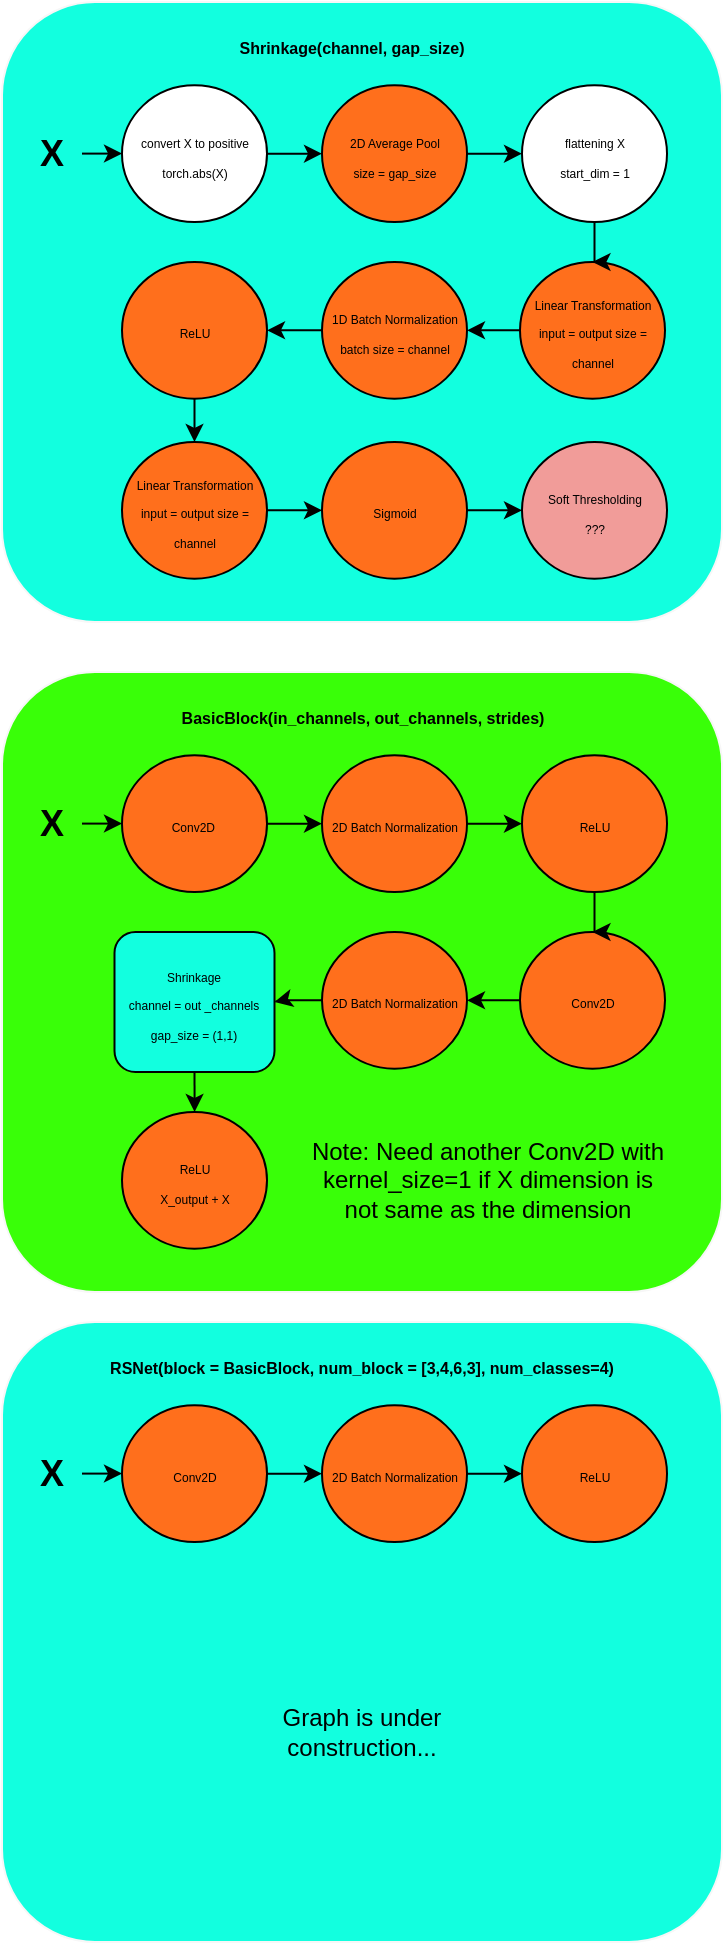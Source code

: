 <mxfile version="24.6.5" type="device">
  <diagram name="Page-1" id="XrbXIqW1gptE0XH8IbrC">
    <mxGraphModel dx="759" dy="307" grid="1" gridSize="10" guides="1" tooltips="1" connect="1" arrows="1" fold="1" page="1" pageScale="1" pageWidth="850" pageHeight="1100" math="0" shadow="0">
      <root>
        <mxCell id="0" />
        <mxCell id="1" parent="0" />
        <mxCell id="N-cFLn3UsdNvm5KqNZ8--30" value="" style="rounded=1;whiteSpace=wrap;html=1;fillColor=#12FFDF;strokeColor=#F7F7F7;" vertex="1" parent="1">
          <mxGeometry x="120" y="60" width="360" height="310" as="geometry" />
        </mxCell>
        <mxCell id="N-cFLn3UsdNvm5KqNZ8--2" value="&lt;font style=&quot;font-size: 8px;&quot;&gt;&lt;b style=&quot;&quot;&gt;Shrinkage(channel, gap_size)&lt;/b&gt;&lt;/font&gt;" style="text;html=1;align=center;verticalAlign=middle;whiteSpace=wrap;rounded=0;" vertex="1" parent="1">
          <mxGeometry x="220" y="61.67" width="150" height="40" as="geometry" />
        </mxCell>
        <mxCell id="N-cFLn3UsdNvm5KqNZ8--19" value="" style="edgeStyle=orthogonalEdgeStyle;rounded=0;orthogonalLoop=1;jettySize=auto;html=1;" edge="1" parent="1" source="N-cFLn3UsdNvm5KqNZ8--4" target="N-cFLn3UsdNvm5KqNZ8--6">
          <mxGeometry relative="1" as="geometry" />
        </mxCell>
        <mxCell id="N-cFLn3UsdNvm5KqNZ8--4" value="&lt;font style=&quot;font-size: 18px;&quot;&gt;&lt;b style=&quot;&quot;&gt;X&lt;/b&gt;&lt;/font&gt;" style="text;html=1;align=center;verticalAlign=middle;whiteSpace=wrap;rounded=0;" vertex="1" parent="1">
          <mxGeometry x="130" y="115.83" width="30" height="40" as="geometry" />
        </mxCell>
        <mxCell id="N-cFLn3UsdNvm5KqNZ8--20" value="" style="edgeStyle=orthogonalEdgeStyle;rounded=0;orthogonalLoop=1;jettySize=auto;html=1;" edge="1" parent="1" source="N-cFLn3UsdNvm5KqNZ8--6" target="N-cFLn3UsdNvm5KqNZ8--7">
          <mxGeometry relative="1" as="geometry" />
        </mxCell>
        <mxCell id="N-cFLn3UsdNvm5KqNZ8--6" value="&lt;font style=&quot;font-size: 6px;&quot;&gt;convert X to positive&lt;/font&gt;&lt;div&gt;&lt;font style=&quot;font-size: 6px;&quot;&gt;torch.abs(X)&lt;/font&gt;&lt;/div&gt;" style="ellipse;whiteSpace=wrap;html=1;movable=1;resizable=1;rotatable=1;deletable=1;editable=1;locked=0;connectable=1;" vertex="1" parent="1">
          <mxGeometry x="180" y="101.67" width="72.5" height="68.33" as="geometry" />
        </mxCell>
        <mxCell id="N-cFLn3UsdNvm5KqNZ8--22" value="" style="edgeStyle=orthogonalEdgeStyle;rounded=0;orthogonalLoop=1;jettySize=auto;html=1;" edge="1" parent="1" source="N-cFLn3UsdNvm5KqNZ8--7" target="N-cFLn3UsdNvm5KqNZ8--11">
          <mxGeometry relative="1" as="geometry" />
        </mxCell>
        <mxCell id="N-cFLn3UsdNvm5KqNZ8--7" value="&lt;span style=&quot;font-size: 6px;&quot;&gt;2D Average Pool&lt;/span&gt;&lt;div&gt;&lt;span style=&quot;font-size: 6px;&quot;&gt;size = gap_size&lt;/span&gt;&lt;/div&gt;" style="ellipse;whiteSpace=wrap;html=1;fillColor=#FF6F1C;" vertex="1" parent="1">
          <mxGeometry x="280" y="101.67" width="72.5" height="68.33" as="geometry" />
        </mxCell>
        <mxCell id="N-cFLn3UsdNvm5KqNZ8--24" value="" style="edgeStyle=orthogonalEdgeStyle;rounded=0;orthogonalLoop=1;jettySize=auto;html=1;" edge="1" parent="1" source="N-cFLn3UsdNvm5KqNZ8--10" target="N-cFLn3UsdNvm5KqNZ8--12">
          <mxGeometry relative="1" as="geometry" />
        </mxCell>
        <mxCell id="N-cFLn3UsdNvm5KqNZ8--10" value="&lt;span style=&quot;font-size: 6px;&quot;&gt;Linear Transformation&lt;/span&gt;&lt;div&gt;&lt;span style=&quot;font-size: 6px;&quot;&gt;input = output size = channel&lt;/span&gt;&lt;/div&gt;" style="ellipse;whiteSpace=wrap;html=1;fillColor=#FF6F1C;" vertex="1" parent="1">
          <mxGeometry x="379" y="190" width="72.5" height="68.33" as="geometry" />
        </mxCell>
        <mxCell id="N-cFLn3UsdNvm5KqNZ8--23" value="" style="edgeStyle=orthogonalEdgeStyle;rounded=0;orthogonalLoop=1;jettySize=auto;html=1;" edge="1" parent="1" source="N-cFLn3UsdNvm5KqNZ8--11" target="N-cFLn3UsdNvm5KqNZ8--10">
          <mxGeometry relative="1" as="geometry" />
        </mxCell>
        <mxCell id="N-cFLn3UsdNvm5KqNZ8--11" value="&lt;span style=&quot;font-size: 6px;&quot;&gt;flattening X&lt;/span&gt;&lt;div&gt;&lt;span style=&quot;font-size: 6px;&quot;&gt;start_dim = 1&lt;/span&gt;&lt;/div&gt;" style="ellipse;whiteSpace=wrap;html=1;" vertex="1" parent="1">
          <mxGeometry x="380" y="101.67" width="72.5" height="68.33" as="geometry" />
        </mxCell>
        <mxCell id="N-cFLn3UsdNvm5KqNZ8--25" value="" style="edgeStyle=orthogonalEdgeStyle;rounded=0;orthogonalLoop=1;jettySize=auto;html=1;" edge="1" parent="1" source="N-cFLn3UsdNvm5KqNZ8--12" target="N-cFLn3UsdNvm5KqNZ8--14">
          <mxGeometry relative="1" as="geometry" />
        </mxCell>
        <mxCell id="N-cFLn3UsdNvm5KqNZ8--12" value="&lt;span style=&quot;font-size: 6px;&quot;&gt;1D Batch Normalization&lt;/span&gt;&lt;div&gt;&lt;span style=&quot;font-size: 6px;&quot;&gt;batch size = channel&lt;/span&gt;&lt;/div&gt;" style="ellipse;whiteSpace=wrap;html=1;fillColor=#FF6F1C;" vertex="1" parent="1">
          <mxGeometry x="280" y="190" width="72.5" height="68.33" as="geometry" />
        </mxCell>
        <mxCell id="N-cFLn3UsdNvm5KqNZ8--26" value="" style="edgeStyle=orthogonalEdgeStyle;rounded=0;orthogonalLoop=1;jettySize=auto;html=1;" edge="1" parent="1" source="N-cFLn3UsdNvm5KqNZ8--14" target="N-cFLn3UsdNvm5KqNZ8--16">
          <mxGeometry relative="1" as="geometry" />
        </mxCell>
        <mxCell id="N-cFLn3UsdNvm5KqNZ8--14" value="&lt;span style=&quot;font-size: 6px;&quot;&gt;ReLU&lt;/span&gt;" style="ellipse;whiteSpace=wrap;html=1;fillColor=#FF6F1C;" vertex="1" parent="1">
          <mxGeometry x="180" y="190" width="72.5" height="68.33" as="geometry" />
        </mxCell>
        <mxCell id="N-cFLn3UsdNvm5KqNZ8--29" value="" style="edgeStyle=orthogonalEdgeStyle;rounded=0;orthogonalLoop=1;jettySize=auto;html=1;" edge="1" parent="1" source="N-cFLn3UsdNvm5KqNZ8--15" target="N-cFLn3UsdNvm5KqNZ8--28">
          <mxGeometry relative="1" as="geometry" />
        </mxCell>
        <mxCell id="N-cFLn3UsdNvm5KqNZ8--15" value="&lt;span style=&quot;font-size: 6px;&quot;&gt;Sigmoid&lt;/span&gt;" style="ellipse;whiteSpace=wrap;html=1;fillColor=#FF6F1C;" vertex="1" parent="1">
          <mxGeometry x="280" y="280" width="72.5" height="68.33" as="geometry" />
        </mxCell>
        <mxCell id="N-cFLn3UsdNvm5KqNZ8--27" value="" style="edgeStyle=orthogonalEdgeStyle;rounded=0;orthogonalLoop=1;jettySize=auto;html=1;" edge="1" parent="1" source="N-cFLn3UsdNvm5KqNZ8--16" target="N-cFLn3UsdNvm5KqNZ8--15">
          <mxGeometry relative="1" as="geometry" />
        </mxCell>
        <mxCell id="N-cFLn3UsdNvm5KqNZ8--16" value="&lt;span style=&quot;font-size: 6px;&quot;&gt;Linear Transformation&lt;/span&gt;&lt;div&gt;&lt;span style=&quot;font-size: 6px;&quot;&gt;input = output size = channel&lt;/span&gt;&lt;/div&gt;" style="ellipse;whiteSpace=wrap;html=1;fillColor=#FF6F1C;" vertex="1" parent="1">
          <mxGeometry x="180" y="280" width="72.5" height="68.33" as="geometry" />
        </mxCell>
        <mxCell id="N-cFLn3UsdNvm5KqNZ8--28" value="&lt;span style=&quot;font-size: 6px;&quot;&gt;Soft Thresholding&lt;/span&gt;&lt;div&gt;&lt;span style=&quot;font-size: 6px;&quot;&gt;???&lt;/span&gt;&lt;/div&gt;" style="ellipse;whiteSpace=wrap;html=1;fillColor=#F19C99;" vertex="1" parent="1">
          <mxGeometry x="380" y="280" width="72.5" height="68.33" as="geometry" />
        </mxCell>
        <mxCell id="N-cFLn3UsdNvm5KqNZ8--31" value="" style="rounded=1;whiteSpace=wrap;html=1;fillColor=#39FF08;strokeColor=#F7F7F7;" vertex="1" parent="1">
          <mxGeometry x="120" y="395" width="360" height="310" as="geometry" />
        </mxCell>
        <mxCell id="N-cFLn3UsdNvm5KqNZ8--32" value="&lt;font style=&quot;font-size: 8px;&quot;&gt;&lt;b style=&quot;&quot;&gt;BasicBlock(in_channels, out_channels, strides)&lt;/b&gt;&lt;/font&gt;" style="text;html=1;align=center;verticalAlign=middle;whiteSpace=wrap;rounded=0;" vertex="1" parent="1">
          <mxGeometry x="207.5" y="396.67" width="185" height="40" as="geometry" />
        </mxCell>
        <mxCell id="N-cFLn3UsdNvm5KqNZ8--33" value="" style="edgeStyle=orthogonalEdgeStyle;rounded=0;orthogonalLoop=1;jettySize=auto;html=1;" edge="1" source="N-cFLn3UsdNvm5KqNZ8--34" target="N-cFLn3UsdNvm5KqNZ8--36" parent="1">
          <mxGeometry relative="1" as="geometry" />
        </mxCell>
        <mxCell id="N-cFLn3UsdNvm5KqNZ8--34" value="&lt;font style=&quot;font-size: 18px;&quot;&gt;&lt;b style=&quot;&quot;&gt;X&lt;/b&gt;&lt;/font&gt;" style="text;html=1;align=center;verticalAlign=middle;whiteSpace=wrap;rounded=0;" vertex="1" parent="1">
          <mxGeometry x="130" y="450.83" width="30" height="40" as="geometry" />
        </mxCell>
        <mxCell id="N-cFLn3UsdNvm5KqNZ8--35" value="" style="edgeStyle=orthogonalEdgeStyle;rounded=0;orthogonalLoop=1;jettySize=auto;html=1;" edge="1" source="N-cFLn3UsdNvm5KqNZ8--36" target="N-cFLn3UsdNvm5KqNZ8--38" parent="1">
          <mxGeometry relative="1" as="geometry" />
        </mxCell>
        <mxCell id="N-cFLn3UsdNvm5KqNZ8--36" value="&lt;span style=&quot;font-size: 6px;&quot;&gt;Conv2D&amp;nbsp;&lt;/span&gt;" style="ellipse;whiteSpace=wrap;html=1;movable=1;resizable=1;rotatable=1;deletable=1;editable=1;locked=0;connectable=1;fillColor=#FF6F1C;" vertex="1" parent="1">
          <mxGeometry x="180" y="436.67" width="72.5" height="68.33" as="geometry" />
        </mxCell>
        <mxCell id="N-cFLn3UsdNvm5KqNZ8--37" value="" style="edgeStyle=orthogonalEdgeStyle;rounded=0;orthogonalLoop=1;jettySize=auto;html=1;" edge="1" source="N-cFLn3UsdNvm5KqNZ8--38" target="N-cFLn3UsdNvm5KqNZ8--42" parent="1">
          <mxGeometry relative="1" as="geometry" />
        </mxCell>
        <mxCell id="N-cFLn3UsdNvm5KqNZ8--38" value="&lt;span style=&quot;font-size: 6px;&quot;&gt;2D Batch Normalization&lt;/span&gt;" style="ellipse;whiteSpace=wrap;html=1;fillColor=#FF6F1C;" vertex="1" parent="1">
          <mxGeometry x="280" y="436.67" width="72.5" height="68.33" as="geometry" />
        </mxCell>
        <mxCell id="N-cFLn3UsdNvm5KqNZ8--39" value="" style="edgeStyle=orthogonalEdgeStyle;rounded=0;orthogonalLoop=1;jettySize=auto;html=1;" edge="1" source="N-cFLn3UsdNvm5KqNZ8--40" target="N-cFLn3UsdNvm5KqNZ8--44" parent="1">
          <mxGeometry relative="1" as="geometry" />
        </mxCell>
        <mxCell id="N-cFLn3UsdNvm5KqNZ8--40" value="&lt;span style=&quot;font-size: 6px;&quot;&gt;Conv2D&lt;/span&gt;" style="ellipse;whiteSpace=wrap;html=1;fillColor=#FF6F1C;" vertex="1" parent="1">
          <mxGeometry x="379" y="525" width="72.5" height="68.33" as="geometry" />
        </mxCell>
        <mxCell id="N-cFLn3UsdNvm5KqNZ8--41" value="" style="edgeStyle=orthogonalEdgeStyle;rounded=0;orthogonalLoop=1;jettySize=auto;html=1;" edge="1" source="N-cFLn3UsdNvm5KqNZ8--42" target="N-cFLn3UsdNvm5KqNZ8--40" parent="1">
          <mxGeometry relative="1" as="geometry" />
        </mxCell>
        <mxCell id="N-cFLn3UsdNvm5KqNZ8--42" value="&lt;span style=&quot;font-size: 6px;&quot;&gt;ReLU&lt;/span&gt;" style="ellipse;whiteSpace=wrap;html=1;fillColor=#FF6F1C;" vertex="1" parent="1">
          <mxGeometry x="380" y="436.67" width="72.5" height="68.33" as="geometry" />
        </mxCell>
        <mxCell id="N-cFLn3UsdNvm5KqNZ8--43" value="" style="edgeStyle=orthogonalEdgeStyle;rounded=0;orthogonalLoop=1;jettySize=auto;html=1;" edge="1" source="N-cFLn3UsdNvm5KqNZ8--44" target="N-cFLn3UsdNvm5KqNZ8--52" parent="1">
          <mxGeometry relative="1" as="geometry">
            <mxPoint x="252.5" y="559.154" as="targetPoint" />
          </mxGeometry>
        </mxCell>
        <mxCell id="N-cFLn3UsdNvm5KqNZ8--44" value="&lt;span style=&quot;font-size: 6px;&quot;&gt;2D Batch Normalization&lt;/span&gt;" style="ellipse;whiteSpace=wrap;html=1;fillColor=#FF6F1C;" vertex="1" parent="1">
          <mxGeometry x="280" y="525" width="72.5" height="68.33" as="geometry" />
        </mxCell>
        <mxCell id="N-cFLn3UsdNvm5KqNZ8--45" value="" style="edgeStyle=orthogonalEdgeStyle;rounded=0;orthogonalLoop=1;jettySize=auto;html=1;exitX=0.5;exitY=1;exitDx=0;exitDy=0;" edge="1" source="N-cFLn3UsdNvm5KqNZ8--52" target="N-cFLn3UsdNvm5KqNZ8--50" parent="1">
          <mxGeometry relative="1" as="geometry">
            <mxPoint x="216.25" y="593.33" as="sourcePoint" />
          </mxGeometry>
        </mxCell>
        <mxCell id="N-cFLn3UsdNvm5KqNZ8--50" value="&lt;span style=&quot;font-size: 6px;&quot;&gt;ReLU&lt;/span&gt;&lt;div&gt;&lt;span style=&quot;font-size: 6px;&quot;&gt;X_output + X&lt;/span&gt;&lt;/div&gt;" style="ellipse;whiteSpace=wrap;html=1;fillColor=#FF6F1C;" vertex="1" parent="1">
          <mxGeometry x="180" y="615" width="72.5" height="68.33" as="geometry" />
        </mxCell>
        <mxCell id="N-cFLn3UsdNvm5KqNZ8--52" value="&lt;font style=&quot;font-size: 6px;&quot;&gt;Shrinkage&lt;/font&gt;&lt;div&gt;&lt;font style=&quot;font-size: 6px;&quot;&gt;channel = out _channels&lt;/font&gt;&lt;/div&gt;&lt;div&gt;&lt;font style=&quot;font-size: 6px;&quot;&gt;gap_size = (1,1)&lt;/font&gt;&lt;/div&gt;" style="rounded=1;whiteSpace=wrap;html=1;fillColor=#12FFDF;" vertex="1" parent="1">
          <mxGeometry x="176.25" y="525" width="80" height="70" as="geometry" />
        </mxCell>
        <mxCell id="N-cFLn3UsdNvm5KqNZ8--53" value="Note: Need another Conv2D with kernel_size=1 if X dimension is not same as the dimension" style="text;html=1;align=center;verticalAlign=middle;whiteSpace=wrap;rounded=0;" vertex="1" parent="1">
          <mxGeometry x="272.5" y="634.17" width="180" height="30" as="geometry" />
        </mxCell>
        <mxCell id="N-cFLn3UsdNvm5KqNZ8--54" value="" style="rounded=1;whiteSpace=wrap;html=1;fillColor=#12FFDF;strokeColor=#F7F7F7;" vertex="1" parent="1">
          <mxGeometry x="120" y="720" width="360" height="310" as="geometry" />
        </mxCell>
        <mxCell id="N-cFLn3UsdNvm5KqNZ8--55" value="&lt;font style=&quot;font-size: 8px;&quot;&gt;&lt;b style=&quot;&quot;&gt;RSNet(block = BasicBlock, num_block = [3,4,6,3], num_classes=4)&lt;/b&gt;&lt;/font&gt;" style="text;html=1;align=center;verticalAlign=middle;whiteSpace=wrap;rounded=0;" vertex="1" parent="1">
          <mxGeometry x="165" y="721.67" width="270" height="40" as="geometry" />
        </mxCell>
        <mxCell id="N-cFLn3UsdNvm5KqNZ8--56" value="" style="edgeStyle=orthogonalEdgeStyle;rounded=0;orthogonalLoop=1;jettySize=auto;html=1;" edge="1" source="N-cFLn3UsdNvm5KqNZ8--57" target="N-cFLn3UsdNvm5KqNZ8--59" parent="1">
          <mxGeometry relative="1" as="geometry" />
        </mxCell>
        <mxCell id="N-cFLn3UsdNvm5KqNZ8--57" value="&lt;font style=&quot;font-size: 18px;&quot;&gt;&lt;b style=&quot;&quot;&gt;X&lt;/b&gt;&lt;/font&gt;" style="text;html=1;align=center;verticalAlign=middle;whiteSpace=wrap;rounded=0;" vertex="1" parent="1">
          <mxGeometry x="130" y="775.83" width="30" height="40" as="geometry" />
        </mxCell>
        <mxCell id="N-cFLn3UsdNvm5KqNZ8--58" value="" style="edgeStyle=orthogonalEdgeStyle;rounded=0;orthogonalLoop=1;jettySize=auto;html=1;" edge="1" source="N-cFLn3UsdNvm5KqNZ8--59" target="N-cFLn3UsdNvm5KqNZ8--61" parent="1">
          <mxGeometry relative="1" as="geometry" />
        </mxCell>
        <mxCell id="N-cFLn3UsdNvm5KqNZ8--59" value="&lt;span style=&quot;font-size: 6px;&quot;&gt;Conv2D&lt;/span&gt;" style="ellipse;whiteSpace=wrap;html=1;movable=1;resizable=1;rotatable=1;deletable=1;editable=1;locked=0;connectable=1;fillColor=#FF6F1C;" vertex="1" parent="1">
          <mxGeometry x="180" y="761.67" width="72.5" height="68.33" as="geometry" />
        </mxCell>
        <mxCell id="N-cFLn3UsdNvm5KqNZ8--60" value="" style="edgeStyle=orthogonalEdgeStyle;rounded=0;orthogonalLoop=1;jettySize=auto;html=1;" edge="1" source="N-cFLn3UsdNvm5KqNZ8--61" target="N-cFLn3UsdNvm5KqNZ8--65" parent="1">
          <mxGeometry relative="1" as="geometry" />
        </mxCell>
        <mxCell id="N-cFLn3UsdNvm5KqNZ8--61" value="&lt;div&gt;&lt;span style=&quot;font-size: 6px;&quot;&gt;2D Batch Normalization&lt;/span&gt;&lt;/div&gt;" style="ellipse;whiteSpace=wrap;html=1;fillColor=#FF6F1C;" vertex="1" parent="1">
          <mxGeometry x="280" y="761.67" width="72.5" height="68.33" as="geometry" />
        </mxCell>
        <mxCell id="N-cFLn3UsdNvm5KqNZ8--65" value="&lt;span style=&quot;font-size: 6px;&quot;&gt;ReLU&lt;/span&gt;" style="ellipse;whiteSpace=wrap;html=1;fillColor=#FF6F1C;" vertex="1" parent="1">
          <mxGeometry x="380" y="761.67" width="72.5" height="68.33" as="geometry" />
        </mxCell>
        <mxCell id="N-cFLn3UsdNvm5KqNZ8--76" value="Graph is under construction..." style="text;html=1;align=center;verticalAlign=middle;whiteSpace=wrap;rounded=0;" vertex="1" parent="1">
          <mxGeometry x="235" y="910" width="130" height="30" as="geometry" />
        </mxCell>
      </root>
    </mxGraphModel>
  </diagram>
</mxfile>
